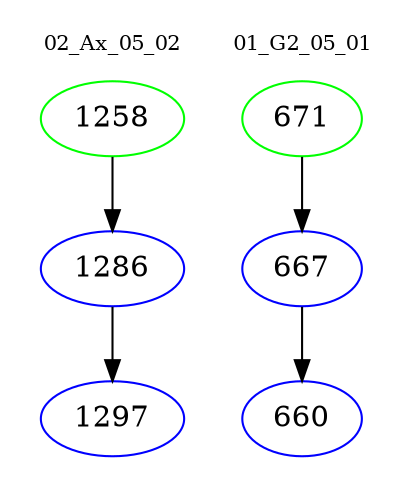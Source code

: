 digraph{
subgraph cluster_0 {
color = white
label = "02_Ax_05_02";
fontsize=10;
T0_1258 [label="1258", color="green"]
T0_1258 -> T0_1286 [color="black"]
T0_1286 [label="1286", color="blue"]
T0_1286 -> T0_1297 [color="black"]
T0_1297 [label="1297", color="blue"]
}
subgraph cluster_1 {
color = white
label = "01_G2_05_01";
fontsize=10;
T1_671 [label="671", color="green"]
T1_671 -> T1_667 [color="black"]
T1_667 [label="667", color="blue"]
T1_667 -> T1_660 [color="black"]
T1_660 [label="660", color="blue"]
}
}
